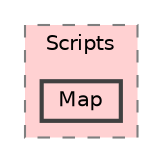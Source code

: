 digraph "C:/Users/PC/Documents/GitHub/Witch-Pack/WitchPack/Assets/Scripts/Map"
{
 // LATEX_PDF_SIZE
  bgcolor="transparent";
  edge [fontname=Helvetica,fontsize=10,labelfontname=Helvetica,labelfontsize=10];
  node [fontname=Helvetica,fontsize=10,shape=box,height=0.2,width=0.4];
  compound=true
  subgraph clusterdir_9ac8f34010cad31c2f4e44a4a44f5a85 {
    graph [ bgcolor="#ffd1d2", pencolor="grey50", label="Scripts", fontname=Helvetica,fontsize=10 style="filled,dashed", URL="dir_9ac8f34010cad31c2f4e44a4a44f5a85.html",tooltip=""]
  dir_45865df3755ffd2e5a0a3a423ad33a19 [label="Map", fillcolor="#ffd1d2", color="grey25", style="filled,bold", URL="dir_45865df3755ffd2e5a0a3a423ad33a19.html",tooltip=""];
  }
}
